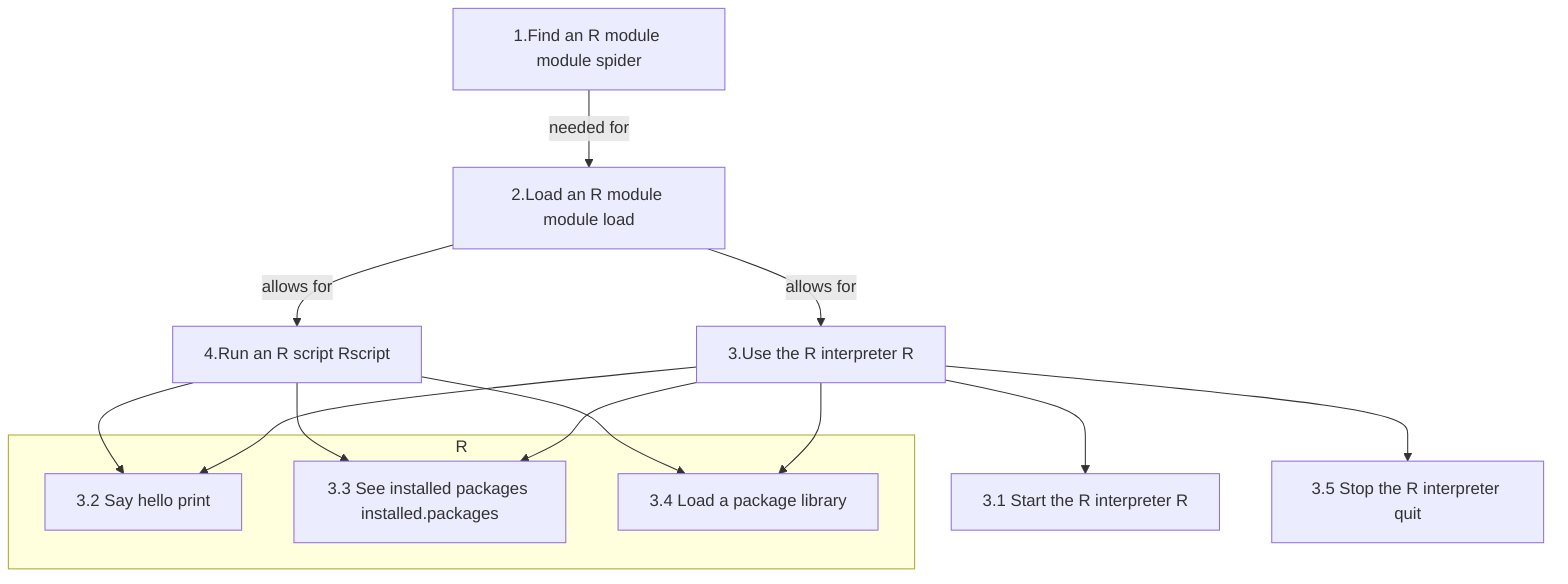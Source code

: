 flowchart TD

  find_r_module[1.Find an R module module spider]
  load_r_module[2.Load an R module module load]
  use_r_interpreter[3.Use the R interpreter R]
  start_r_interpreter[3.1 Start the R interpreter R]
  subgraph R
    say_hello[3.2 Say hello print]
    see_installed_packages[3.3 See installed packages installed.packages]
    load_package[3.4 Load a package library]
  end
  stop_r_interpreter[3.5 Stop the R interpreter quit]
  run_r_script[4.Run an R script Rscript]

  find_r_module --> |needed for| load_r_module
  load_r_module --> |allows for| use_r_interpreter
  load_r_module --> |allows for| run_r_script  

  use_r_interpreter --> start_r_interpreter
  use_r_interpreter --> say_hello
  use_r_interpreter --> see_installed_packages
  use_r_interpreter --> load_package
  use_r_interpreter --> stop_r_interpreter

  
  run_r_script --> say_hello
  run_r_script --> see_installed_packages
  run_r_script --> load_package